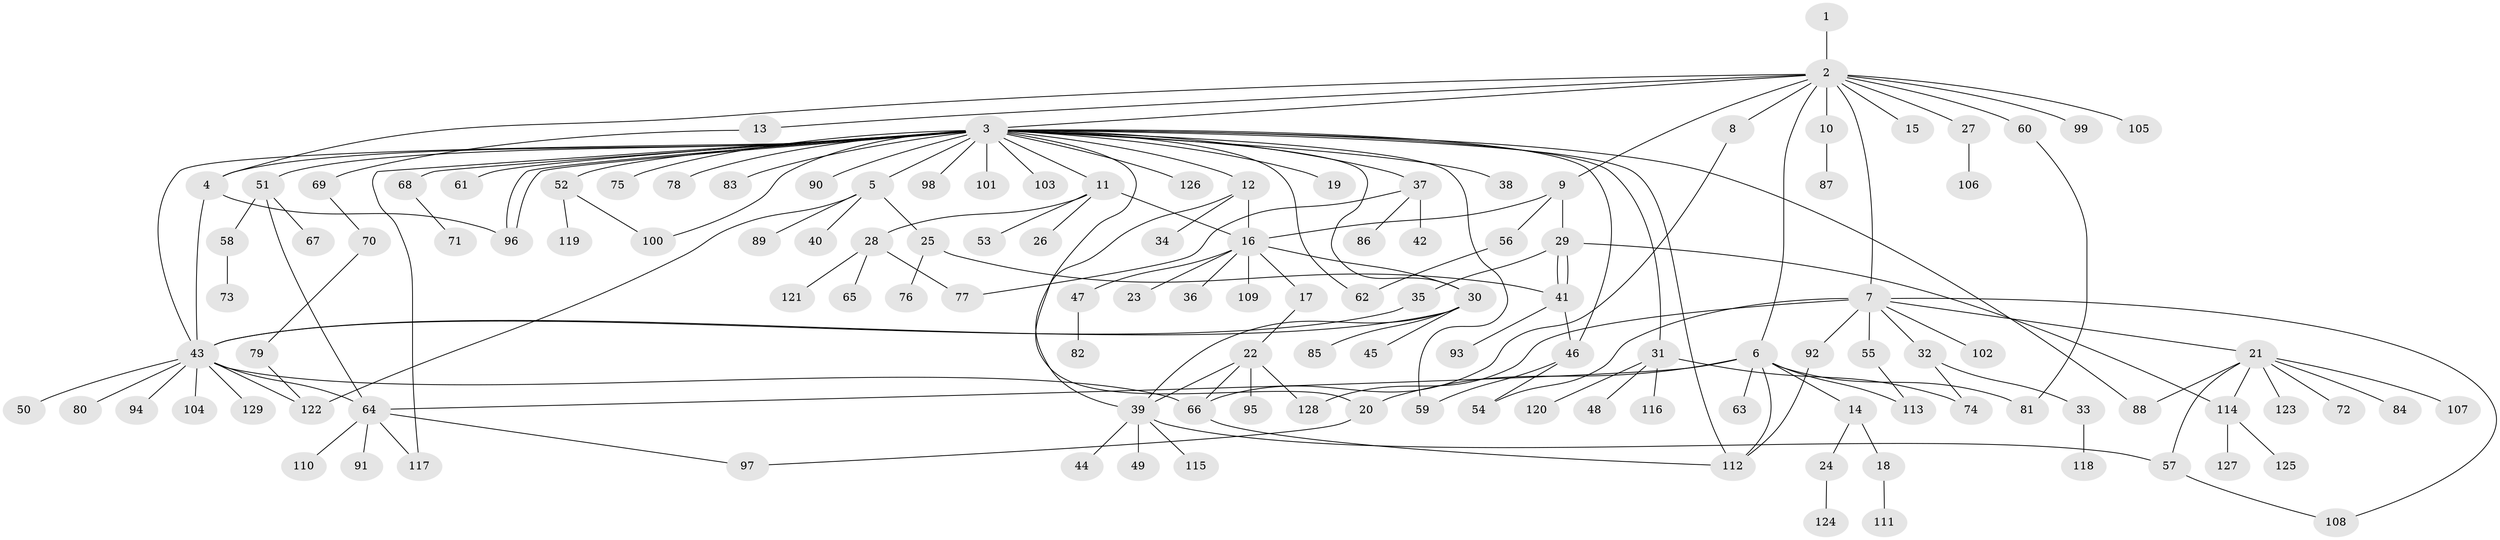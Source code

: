 // coarse degree distribution, {3: 0.15384615384615385, 4: 0.05128205128205128, 6: 0.05128205128205128, 8: 0.07692307692307693, 1: 0.38461538461538464, 5: 0.10256410256410256, 2: 0.15384615384615385, 25: 0.02564102564102564}
// Generated by graph-tools (version 1.1) at 2025/36/03/04/25 23:36:52]
// undirected, 129 vertices, 167 edges
graph export_dot {
  node [color=gray90,style=filled];
  1;
  2;
  3;
  4;
  5;
  6;
  7;
  8;
  9;
  10;
  11;
  12;
  13;
  14;
  15;
  16;
  17;
  18;
  19;
  20;
  21;
  22;
  23;
  24;
  25;
  26;
  27;
  28;
  29;
  30;
  31;
  32;
  33;
  34;
  35;
  36;
  37;
  38;
  39;
  40;
  41;
  42;
  43;
  44;
  45;
  46;
  47;
  48;
  49;
  50;
  51;
  52;
  53;
  54;
  55;
  56;
  57;
  58;
  59;
  60;
  61;
  62;
  63;
  64;
  65;
  66;
  67;
  68;
  69;
  70;
  71;
  72;
  73;
  74;
  75;
  76;
  77;
  78;
  79;
  80;
  81;
  82;
  83;
  84;
  85;
  86;
  87;
  88;
  89;
  90;
  91;
  92;
  93;
  94;
  95;
  96;
  97;
  98;
  99;
  100;
  101;
  102;
  103;
  104;
  105;
  106;
  107;
  108;
  109;
  110;
  111;
  112;
  113;
  114;
  115;
  116;
  117;
  118;
  119;
  120;
  121;
  122;
  123;
  124;
  125;
  126;
  127;
  128;
  129;
  1 -- 2;
  2 -- 3;
  2 -- 4;
  2 -- 6;
  2 -- 7;
  2 -- 8;
  2 -- 9;
  2 -- 10;
  2 -- 13;
  2 -- 15;
  2 -- 27;
  2 -- 60;
  2 -- 99;
  2 -- 105;
  3 -- 4;
  3 -- 5;
  3 -- 11;
  3 -- 12;
  3 -- 19;
  3 -- 20;
  3 -- 30;
  3 -- 31;
  3 -- 37;
  3 -- 38;
  3 -- 43;
  3 -- 46;
  3 -- 51;
  3 -- 52;
  3 -- 59;
  3 -- 61;
  3 -- 62;
  3 -- 68;
  3 -- 75;
  3 -- 78;
  3 -- 83;
  3 -- 88;
  3 -- 90;
  3 -- 96;
  3 -- 96;
  3 -- 98;
  3 -- 100;
  3 -- 101;
  3 -- 103;
  3 -- 112;
  3 -- 117;
  3 -- 126;
  4 -- 43;
  4 -- 96;
  5 -- 25;
  5 -- 40;
  5 -- 89;
  5 -- 122;
  6 -- 14;
  6 -- 20;
  6 -- 63;
  6 -- 64;
  6 -- 81;
  6 -- 112;
  6 -- 113;
  7 -- 21;
  7 -- 32;
  7 -- 54;
  7 -- 55;
  7 -- 92;
  7 -- 102;
  7 -- 108;
  7 -- 128;
  8 -- 66;
  9 -- 16;
  9 -- 29;
  9 -- 56;
  10 -- 87;
  11 -- 16;
  11 -- 26;
  11 -- 28;
  11 -- 53;
  12 -- 16;
  12 -- 34;
  12 -- 39;
  13 -- 69;
  14 -- 18;
  14 -- 24;
  16 -- 17;
  16 -- 23;
  16 -- 30;
  16 -- 36;
  16 -- 47;
  16 -- 109;
  17 -- 22;
  18 -- 111;
  20 -- 97;
  21 -- 57;
  21 -- 72;
  21 -- 84;
  21 -- 88;
  21 -- 107;
  21 -- 114;
  21 -- 123;
  22 -- 39;
  22 -- 66;
  22 -- 95;
  22 -- 128;
  24 -- 124;
  25 -- 41;
  25 -- 76;
  27 -- 106;
  28 -- 65;
  28 -- 77;
  28 -- 121;
  29 -- 35;
  29 -- 41;
  29 -- 41;
  29 -- 114;
  30 -- 39;
  30 -- 43;
  30 -- 45;
  30 -- 85;
  31 -- 48;
  31 -- 74;
  31 -- 116;
  31 -- 120;
  32 -- 33;
  32 -- 74;
  33 -- 118;
  35 -- 43;
  37 -- 42;
  37 -- 77;
  37 -- 86;
  39 -- 44;
  39 -- 49;
  39 -- 57;
  39 -- 115;
  41 -- 46;
  41 -- 93;
  43 -- 50;
  43 -- 64;
  43 -- 66;
  43 -- 80;
  43 -- 94;
  43 -- 104;
  43 -- 122;
  43 -- 129;
  46 -- 54;
  46 -- 59;
  47 -- 82;
  51 -- 58;
  51 -- 64;
  51 -- 67;
  52 -- 100;
  52 -- 119;
  55 -- 113;
  56 -- 62;
  57 -- 108;
  58 -- 73;
  60 -- 81;
  64 -- 91;
  64 -- 97;
  64 -- 110;
  64 -- 117;
  66 -- 112;
  68 -- 71;
  69 -- 70;
  70 -- 79;
  79 -- 122;
  92 -- 112;
  114 -- 125;
  114 -- 127;
}
